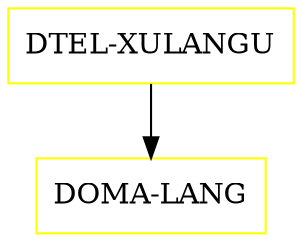 digraph G {
  "DTEL-XULANGU" [shape=box,color=yellow];
  "DOMA-LANG" [shape=box,color=yellow,URL="./DOMA_LANG.html"];
  "DTEL-XULANGU" -> "DOMA-LANG";
}
